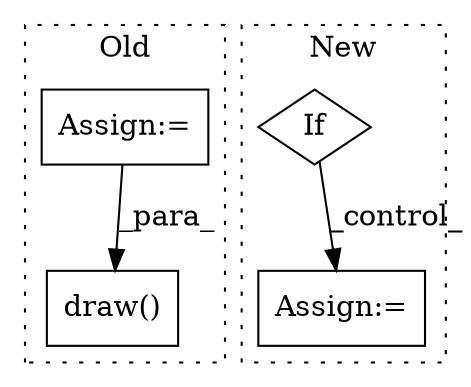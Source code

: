 digraph G {
subgraph cluster0 {
1 [label="draw()" a="75" s="14375,14469" l="10,1" shape="box"];
3 [label="Assign:=" a="68" s="11357" l="3" shape="box"];
label = "Old";
style="dotted";
}
subgraph cluster1 {
2 [label="If" a="96" s="12510" l="3" shape="diamond"];
4 [label="Assign:=" a="68" s="12591" l="3" shape="box"];
label = "New";
style="dotted";
}
2 -> 4 [label="_control_"];
3 -> 1 [label="_para_"];
}